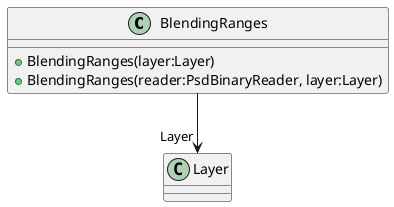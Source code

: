 @startuml
class BlendingRanges {
    + BlendingRanges(layer:Layer)
    + BlendingRanges(reader:PsdBinaryReader, layer:Layer)
}
BlendingRanges --> "Layer" Layer
@enduml
